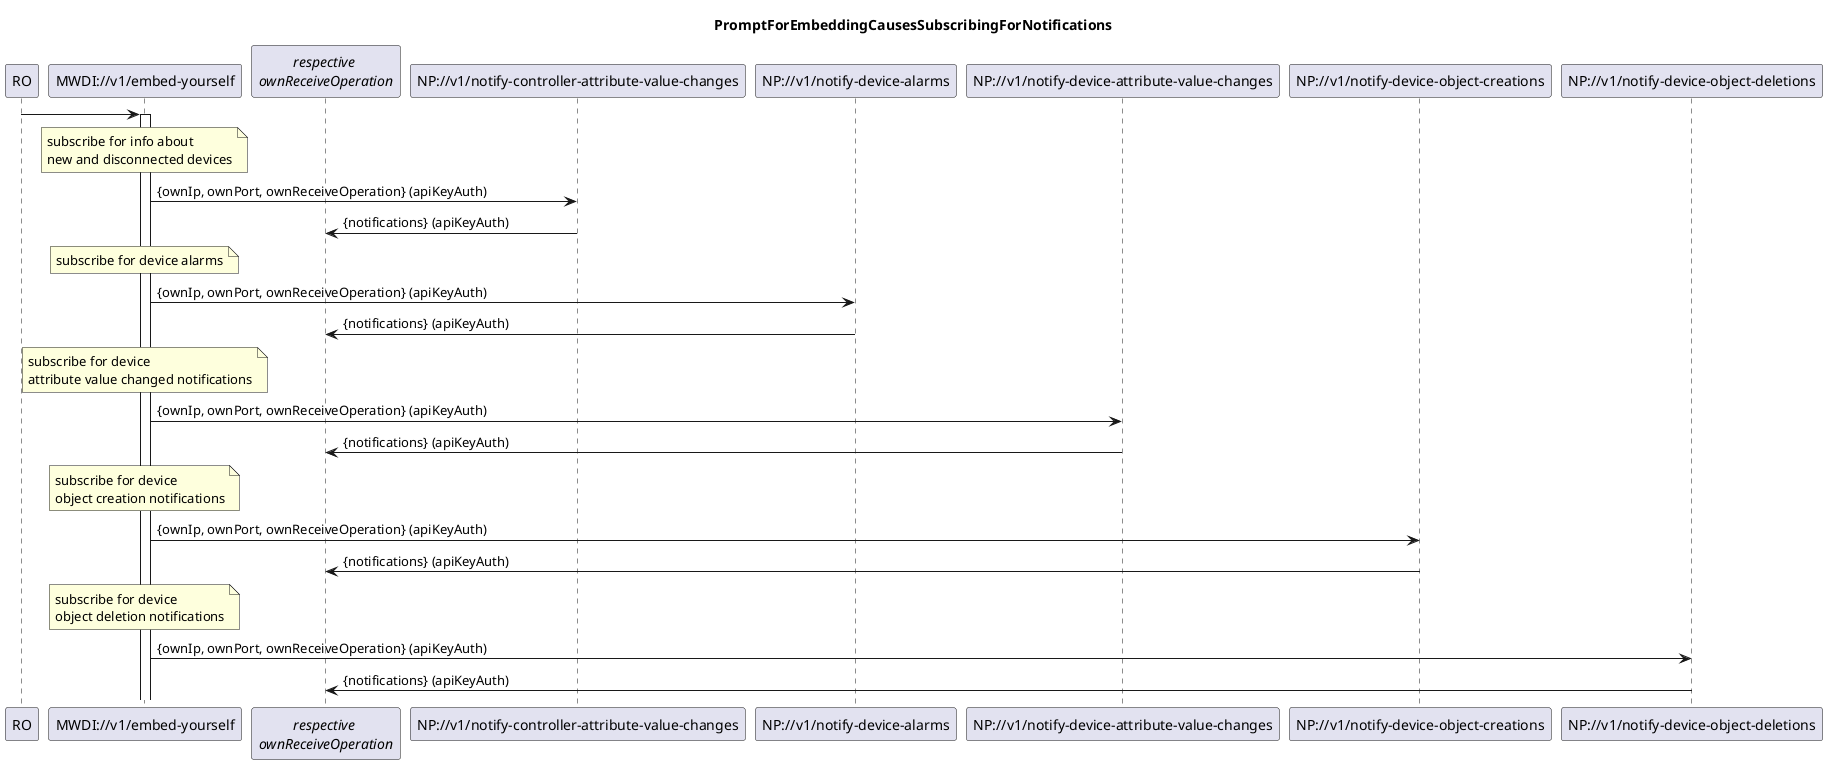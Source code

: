 @startuml 01x_MwdiSubscribesAtNp
skinparam responseMessageBelowArrow true

title PromptForEmbeddingCausesSubscribingForNotifications

participant "RO" as ro
participant "MWDI://v1/embed-yourself" as mwdi
participant "<i>respective</i> \n<i>ownReceiveOperation</i>" as receivers
participant "NP://v1/notify-controller-attribute-value-changes" as npnew
participant "NP://v1/notify-device-alarms" as npalarm
participant "NP://v1/notify-device-attribute-value-changes" as npattributechange
participant "NP://v1/notify-device-object-creations" as npobjcreate
participant "NP://v1/notify-device-object-deletions" as npobjdelete

ro -> mwdi
activate mwdi

note over mwdi
subscribe for info about 
new and disconnected devices
end note
mwdi -> npnew: {ownIp, ownPort, ownReceiveOperation} (apiKeyAuth)
npnew -> receivers: {notifications} (apiKeyAuth)

note over mwdi
subscribe for device alarms
end note
mwdi -> npalarm: {ownIp, ownPort, ownReceiveOperation} (apiKeyAuth)
npalarm -> receivers: {notifications} (apiKeyAuth)

note over mwdi
subscribe for device 
attribute value changed notifications
end note
mwdi -> npattributechange: {ownIp, ownPort, ownReceiveOperation} (apiKeyAuth)
npattributechange -> receivers: {notifications} (apiKeyAuth)

note over mwdi
subscribe for device 
object creation notifications
end note
mwdi -> npobjcreate: {ownIp, ownPort, ownReceiveOperation} (apiKeyAuth)
npobjcreate -> receivers: {notifications} (apiKeyAuth)

note over mwdi
subscribe for device 
object deletion notifications
end note
mwdi -> npobjdelete: {ownIp, ownPort, ownReceiveOperation} (apiKeyAuth)
npobjdelete -> receivers: {notifications} (apiKeyAuth)

@enduml